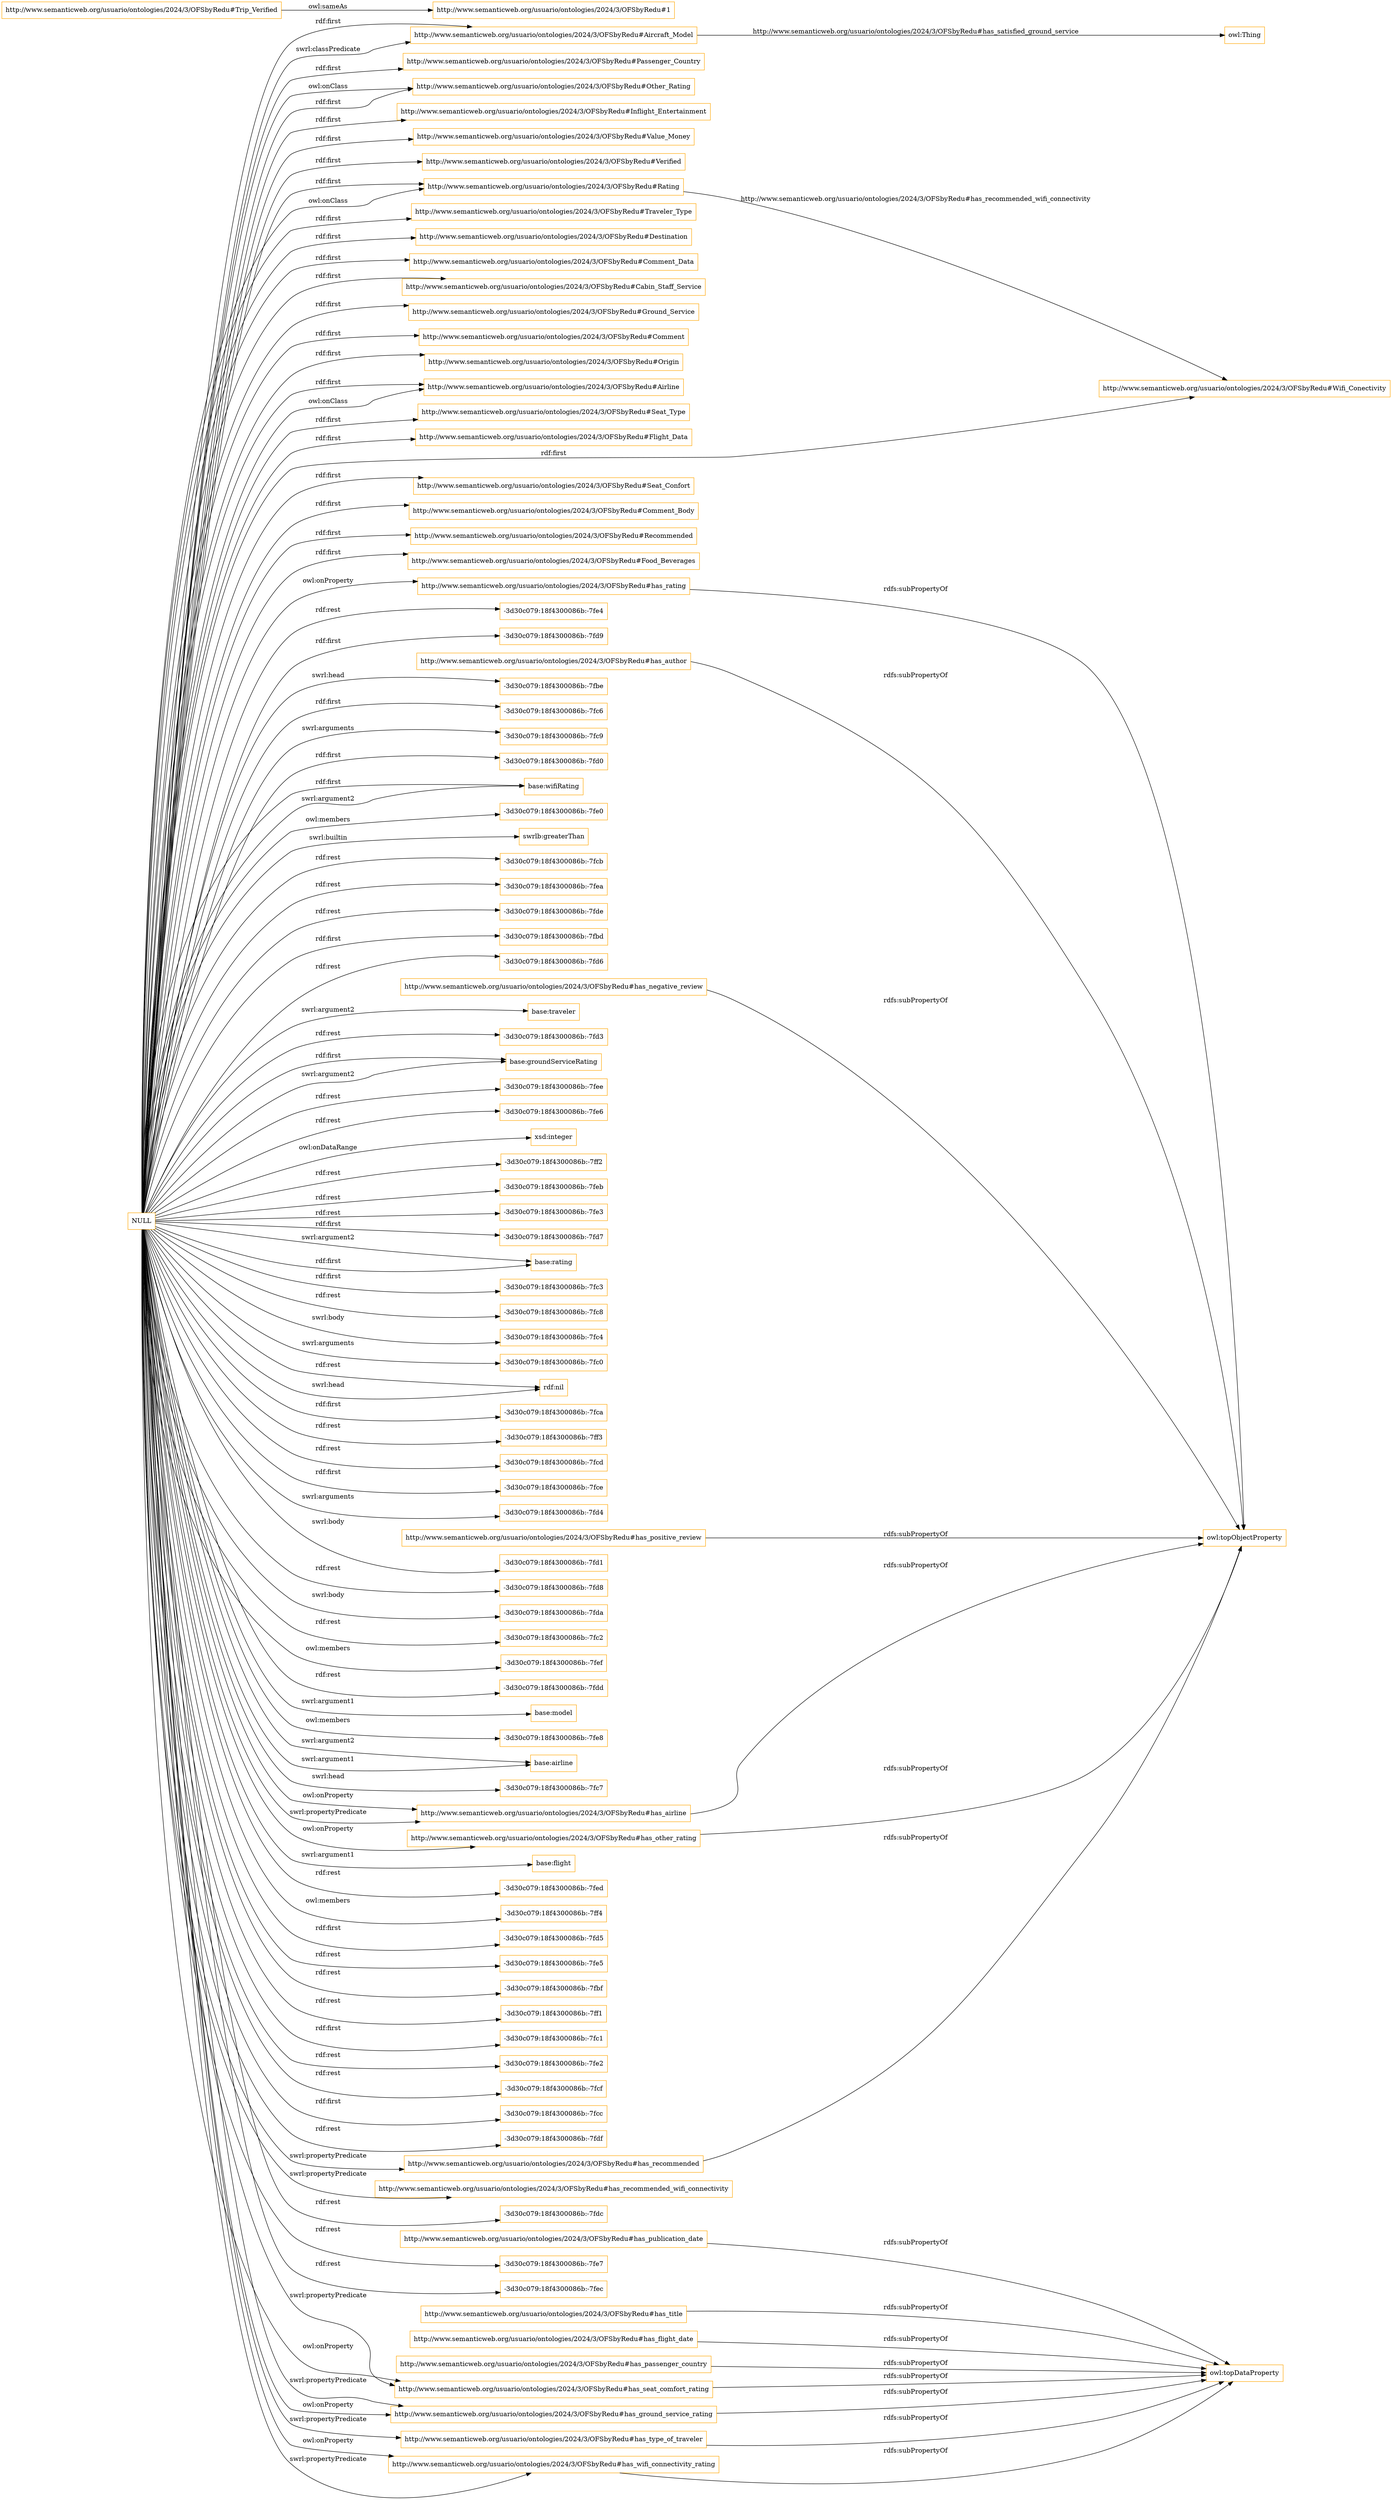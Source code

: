 digraph ar2dtool_diagram { 
rankdir=LR;
size="1501"
node [shape = rectangle, color="orange"]; "http://www.semanticweb.org/usuario/ontologies/2024/3/OFSbyRedu#Aircraft_Model" "http://www.semanticweb.org/usuario/ontologies/2024/3/OFSbyRedu#Passenger_Country" "http://www.semanticweb.org/usuario/ontologies/2024/3/OFSbyRedu#Other_Rating" "http://www.semanticweb.org/usuario/ontologies/2024/3/OFSbyRedu#Inflight_Entertainment" "http://www.semanticweb.org/usuario/ontologies/2024/3/OFSbyRedu#Value_Money" "http://www.semanticweb.org/usuario/ontologies/2024/3/OFSbyRedu#Verified" "http://www.semanticweb.org/usuario/ontologies/2024/3/OFSbyRedu#Rating" "http://www.semanticweb.org/usuario/ontologies/2024/3/OFSbyRedu#Traveler_Type" "http://www.semanticweb.org/usuario/ontologies/2024/3/OFSbyRedu#Destination" "http://www.semanticweb.org/usuario/ontologies/2024/3/OFSbyRedu#Comment_Data" "http://www.semanticweb.org/usuario/ontologies/2024/3/OFSbyRedu#Cabin_Staff_Service" "http://www.semanticweb.org/usuario/ontologies/2024/3/OFSbyRedu#Ground_Service" "http://www.semanticweb.org/usuario/ontologies/2024/3/OFSbyRedu#Comment" "http://www.semanticweb.org/usuario/ontologies/2024/3/OFSbyRedu#Origin" "http://www.semanticweb.org/usuario/ontologies/2024/3/OFSbyRedu#Airline" "http://www.semanticweb.org/usuario/ontologies/2024/3/OFSbyRedu#Seat_Type" "http://www.semanticweb.org/usuario/ontologies/2024/3/OFSbyRedu#Flight_Data" "http://www.semanticweb.org/usuario/ontologies/2024/3/OFSbyRedu#Wifi_Conectivity" "http://www.semanticweb.org/usuario/ontologies/2024/3/OFSbyRedu#Seat_Confort" "http://www.semanticweb.org/usuario/ontologies/2024/3/OFSbyRedu#Comment_Body" "http://www.semanticweb.org/usuario/ontologies/2024/3/OFSbyRedu#Recommended" "http://www.semanticweb.org/usuario/ontologies/2024/3/OFSbyRedu#Food_Beverages" ; /*classes style*/
	"http://www.semanticweb.org/usuario/ontologies/2024/3/OFSbyRedu#has_airline" -> "owl:topObjectProperty" [ label = "rdfs:subPropertyOf" ];
	"NULL" -> "-3d30c079:18f4300086b:-7fe4" [ label = "rdf:rest" ];
	"NULL" -> "http://www.semanticweb.org/usuario/ontologies/2024/3/OFSbyRedu#Ground_Service" [ label = "rdf:first" ];
	"NULL" -> "-3d30c079:18f4300086b:-7fd9" [ label = "rdf:first" ];
	"NULL" -> "http://www.semanticweb.org/usuario/ontologies/2024/3/OFSbyRedu#has_seat_comfort_rating" [ label = "owl:onProperty" ];
	"NULL" -> "-3d30c079:18f4300086b:-7fbe" [ label = "swrl:head" ];
	"NULL" -> "-3d30c079:18f4300086b:-7fc6" [ label = "rdf:first" ];
	"NULL" -> "-3d30c079:18f4300086b:-7fc9" [ label = "swrl:arguments" ];
	"NULL" -> "-3d30c079:18f4300086b:-7fd0" [ label = "rdf:first" ];
	"NULL" -> "http://www.semanticweb.org/usuario/ontologies/2024/3/OFSbyRedu#Rating" [ label = "rdf:first" ];
	"NULL" -> "base:wifiRating" [ label = "swrl:argument2" ];
	"NULL" -> "-3d30c079:18f4300086b:-7fe0" [ label = "owl:members" ];
	"NULL" -> "swrlb:greaterThan" [ label = "swrl:builtin" ];
	"NULL" -> "-3d30c079:18f4300086b:-7fcb" [ label = "rdf:rest" ];
	"NULL" -> "http://www.semanticweb.org/usuario/ontologies/2024/3/OFSbyRedu#Cabin_Staff_Service" [ label = "rdf:first" ];
	"NULL" -> "http://www.semanticweb.org/usuario/ontologies/2024/3/OFSbyRedu#has_airline" [ label = "swrl:propertyPredicate" ];
	"NULL" -> "-3d30c079:18f4300086b:-7fea" [ label = "rdf:rest" ];
	"NULL" -> "http://www.semanticweb.org/usuario/ontologies/2024/3/OFSbyRedu#Airline" [ label = "rdf:first" ];
	"NULL" -> "http://www.semanticweb.org/usuario/ontologies/2024/3/OFSbyRedu#Seat_Type" [ label = "rdf:first" ];
	"NULL" -> "-3d30c079:18f4300086b:-7fde" [ label = "rdf:rest" ];
	"NULL" -> "-3d30c079:18f4300086b:-7fbd" [ label = "rdf:first" ];
	"NULL" -> "http://www.semanticweb.org/usuario/ontologies/2024/3/OFSbyRedu#Traveler_Type" [ label = "rdf:first" ];
	"NULL" -> "-3d30c079:18f4300086b:-7fd6" [ label = "rdf:rest" ];
	"NULL" -> "http://www.semanticweb.org/usuario/ontologies/2024/3/OFSbyRedu#has_ground_service_rating" [ label = "swrl:propertyPredicate" ];
	"NULL" -> "http://www.semanticweb.org/usuario/ontologies/2024/3/OFSbyRedu#Comment_Body" [ label = "rdf:first" ];
	"NULL" -> "base:traveler" [ label = "swrl:argument2" ];
	"NULL" -> "http://www.semanticweb.org/usuario/ontologies/2024/3/OFSbyRedu#Food_Beverages" [ label = "rdf:first" ];
	"NULL" -> "-3d30c079:18f4300086b:-7fd3" [ label = "rdf:rest" ];
	"NULL" -> "base:groundServiceRating" [ label = "swrl:argument2" ];
	"NULL" -> "-3d30c079:18f4300086b:-7fee" [ label = "rdf:rest" ];
	"NULL" -> "-3d30c079:18f4300086b:-7fe6" [ label = "rdf:rest" ];
	"NULL" -> "http://www.semanticweb.org/usuario/ontologies/2024/3/OFSbyRedu#Recommended" [ label = "rdf:first" ];
	"NULL" -> "xsd:integer" [ label = "owl:onDataRange" ];
	"NULL" -> "-3d30c079:18f4300086b:-7ff2" [ label = "rdf:rest" ];
	"NULL" -> "http://www.semanticweb.org/usuario/ontologies/2024/3/OFSbyRedu#Value_Money" [ label = "rdf:first" ];
	"NULL" -> "http://www.semanticweb.org/usuario/ontologies/2024/3/OFSbyRedu#Aircraft_Model" [ label = "rdf:first" ];
	"NULL" -> "-3d30c079:18f4300086b:-7feb" [ label = "rdf:rest" ];
	"NULL" -> "-3d30c079:18f4300086b:-7fe3" [ label = "rdf:rest" ];
	"NULL" -> "-3d30c079:18f4300086b:-7fd7" [ label = "rdf:first" ];
	"NULL" -> "base:rating" [ label = "rdf:first" ];
	"NULL" -> "-3d30c079:18f4300086b:-7fc3" [ label = "rdf:first" ];
	"NULL" -> "http://www.semanticweb.org/usuario/ontologies/2024/3/OFSbyRedu#has_airline" [ label = "owl:onProperty" ];
	"NULL" -> "-3d30c079:18f4300086b:-7fc8" [ label = "rdf:rest" ];
	"NULL" -> "-3d30c079:18f4300086b:-7fc4" [ label = "swrl:body" ];
	"NULL" -> "-3d30c079:18f4300086b:-7fc0" [ label = "swrl:arguments" ];
	"NULL" -> "rdf:nil" [ label = "swrl:head" ];
	"NULL" -> "-3d30c079:18f4300086b:-7fca" [ label = "rdf:first" ];
	"NULL" -> "-3d30c079:18f4300086b:-7ff3" [ label = "rdf:rest" ];
	"NULL" -> "-3d30c079:18f4300086b:-7fcd" [ label = "rdf:rest" ];
	"NULL" -> "-3d30c079:18f4300086b:-7fce" [ label = "rdf:first" ];
	"NULL" -> "-3d30c079:18f4300086b:-7fd4" [ label = "swrl:arguments" ];
	"NULL" -> "http://www.semanticweb.org/usuario/ontologies/2024/3/OFSbyRedu#has_type_of_traveler" [ label = "swrl:propertyPredicate" ];
	"NULL" -> "-3d30c079:18f4300086b:-7fd1" [ label = "swrl:body" ];
	"NULL" -> "-3d30c079:18f4300086b:-7fd8" [ label = "rdf:rest" ];
	"NULL" -> "-3d30c079:18f4300086b:-7fda" [ label = "swrl:body" ];
	"NULL" -> "http://www.semanticweb.org/usuario/ontologies/2024/3/OFSbyRedu#Seat_Confort" [ label = "rdf:first" ];
	"NULL" -> "-3d30c079:18f4300086b:-7fc2" [ label = "rdf:rest" ];
	"NULL" -> "http://www.semanticweb.org/usuario/ontologies/2024/3/OFSbyRedu#Other_Rating" [ label = "owl:onClass" ];
	"NULL" -> "-3d30c079:18f4300086b:-7fef" [ label = "owl:members" ];
	"NULL" -> "rdf:nil" [ label = "rdf:rest" ];
	"NULL" -> "-3d30c079:18f4300086b:-7fdd" [ label = "rdf:rest" ];
	"NULL" -> "http://www.semanticweb.org/usuario/ontologies/2024/3/OFSbyRedu#Destination" [ label = "rdf:first" ];
	"NULL" -> "http://www.semanticweb.org/usuario/ontologies/2024/3/OFSbyRedu#Inflight_Entertainment" [ label = "rdf:first" ];
	"NULL" -> "http://www.semanticweb.org/usuario/ontologies/2024/3/OFSbyRedu#Aircraft_Model" [ label = "swrl:classPredicate" ];
	"NULL" -> "base:model" [ label = "swrl:argument1" ];
	"NULL" -> "http://www.semanticweb.org/usuario/ontologies/2024/3/OFSbyRedu#has_ground_service_rating" [ label = "owl:onProperty" ];
	"NULL" -> "-3d30c079:18f4300086b:-7fe8" [ label = "owl:members" ];
	"NULL" -> "base:airline" [ label = "swrl:argument1" ];
	"NULL" -> "-3d30c079:18f4300086b:-7fc7" [ label = "swrl:head" ];
	"NULL" -> "http://www.semanticweb.org/usuario/ontologies/2024/3/OFSbyRedu#has_wifi_connectivity_rating" [ label = "swrl:propertyPredicate" ];
	"NULL" -> "http://www.semanticweb.org/usuario/ontologies/2024/3/OFSbyRedu#has_other_rating" [ label = "owl:onProperty" ];
	"NULL" -> "base:flight" [ label = "swrl:argument1" ];
	"NULL" -> "-3d30c079:18f4300086b:-7fed" [ label = "rdf:rest" ];
	"NULL" -> "-3d30c079:18f4300086b:-7ff4" [ label = "owl:members" ];
	"NULL" -> "-3d30c079:18f4300086b:-7fd5" [ label = "rdf:first" ];
	"NULL" -> "-3d30c079:18f4300086b:-7fe5" [ label = "rdf:rest" ];
	"NULL" -> "-3d30c079:18f4300086b:-7fbf" [ label = "rdf:rest" ];
	"NULL" -> "http://www.semanticweb.org/usuario/ontologies/2024/3/OFSbyRedu#Comment" [ label = "rdf:first" ];
	"NULL" -> "http://www.semanticweb.org/usuario/ontologies/2024/3/OFSbyRedu#Wifi_Conectivity" [ label = "rdf:first" ];
	"NULL" -> "-3d30c079:18f4300086b:-7ff1" [ label = "rdf:rest" ];
	"NULL" -> "-3d30c079:18f4300086b:-7fc1" [ label = "rdf:first" ];
	"NULL" -> "-3d30c079:18f4300086b:-7fe2" [ label = "rdf:rest" ];
	"NULL" -> "base:airline" [ label = "swrl:argument2" ];
	"NULL" -> "-3d30c079:18f4300086b:-7fcf" [ label = "rdf:rest" ];
	"NULL" -> "-3d30c079:18f4300086b:-7fcc" [ label = "rdf:first" ];
	"NULL" -> "http://www.semanticweb.org/usuario/ontologies/2024/3/OFSbyRedu#Comment_Data" [ label = "rdf:first" ];
	"NULL" -> "http://www.semanticweb.org/usuario/ontologies/2024/3/OFSbyRedu#Airline" [ label = "owl:onClass" ];
	"NULL" -> "http://www.semanticweb.org/usuario/ontologies/2024/3/OFSbyRedu#has_wifi_connectivity_rating" [ label = "owl:onProperty" ];
	"NULL" -> "http://www.semanticweb.org/usuario/ontologies/2024/3/OFSbyRedu#Passenger_Country" [ label = "rdf:first" ];
	"NULL" -> "base:wifiRating" [ label = "rdf:first" ];
	"NULL" -> "http://www.semanticweb.org/usuario/ontologies/2024/3/OFSbyRedu#has_seat_comfort_rating" [ label = "swrl:propertyPredicate" ];
	"NULL" -> "-3d30c079:18f4300086b:-7fdf" [ label = "rdf:rest" ];
	"NULL" -> "base:groundServiceRating" [ label = "rdf:first" ];
	"NULL" -> "http://www.semanticweb.org/usuario/ontologies/2024/3/OFSbyRedu#has_recommended" [ label = "swrl:propertyPredicate" ];
	"NULL" -> "http://www.semanticweb.org/usuario/ontologies/2024/3/OFSbyRedu#has_recommended_wifi_connectivity" [ label = "swrl:propertyPredicate" ];
	"NULL" -> "-3d30c079:18f4300086b:-7fdc" [ label = "rdf:rest" ];
	"NULL" -> "base:rating" [ label = "swrl:argument2" ];
	"NULL" -> "http://www.semanticweb.org/usuario/ontologies/2024/3/OFSbyRedu#Rating" [ label = "owl:onClass" ];
	"NULL" -> "http://www.semanticweb.org/usuario/ontologies/2024/3/OFSbyRedu#has_rating" [ label = "owl:onProperty" ];
	"NULL" -> "-3d30c079:18f4300086b:-7fe7" [ label = "rdf:rest" ];
	"NULL" -> "http://www.semanticweb.org/usuario/ontologies/2024/3/OFSbyRedu#Verified" [ label = "rdf:first" ];
	"NULL" -> "http://www.semanticweb.org/usuario/ontologies/2024/3/OFSbyRedu#Origin" [ label = "rdf:first" ];
	"NULL" -> "http://www.semanticweb.org/usuario/ontologies/2024/3/OFSbyRedu#Flight_Data" [ label = "rdf:first" ];
	"NULL" -> "http://www.semanticweb.org/usuario/ontologies/2024/3/OFSbyRedu#Other_Rating" [ label = "rdf:first" ];
	"NULL" -> "-3d30c079:18f4300086b:-7fec" [ label = "rdf:rest" ];
	"http://www.semanticweb.org/usuario/ontologies/2024/3/OFSbyRedu#has_author" -> "owl:topObjectProperty" [ label = "rdfs:subPropertyOf" ];
	"http://www.semanticweb.org/usuario/ontologies/2024/3/OFSbyRedu#has_type_of_traveler" -> "owl:topDataProperty" [ label = "rdfs:subPropertyOf" ];
	"http://www.semanticweb.org/usuario/ontologies/2024/3/OFSbyRedu#has_recommended" -> "owl:topObjectProperty" [ label = "rdfs:subPropertyOf" ];
	"http://www.semanticweb.org/usuario/ontologies/2024/3/OFSbyRedu#has_seat_comfort_rating" -> "owl:topDataProperty" [ label = "rdfs:subPropertyOf" ];
	"http://www.semanticweb.org/usuario/ontologies/2024/3/OFSbyRedu#has_rating" -> "owl:topObjectProperty" [ label = "rdfs:subPropertyOf" ];
	"http://www.semanticweb.org/usuario/ontologies/2024/3/OFSbyRedu#has_flight_date" -> "owl:topDataProperty" [ label = "rdfs:subPropertyOf" ];
	"http://www.semanticweb.org/usuario/ontologies/2024/3/OFSbyRedu#has_passenger_country" -> "owl:topDataProperty" [ label = "rdfs:subPropertyOf" ];
	"http://www.semanticweb.org/usuario/ontologies/2024/3/OFSbyRedu#has_ground_service_rating" -> "owl:topDataProperty" [ label = "rdfs:subPropertyOf" ];
	"http://www.semanticweb.org/usuario/ontologies/2024/3/OFSbyRedu#has_negative_review" -> "owl:topObjectProperty" [ label = "rdfs:subPropertyOf" ];
	"http://www.semanticweb.org/usuario/ontologies/2024/3/OFSbyRedu#Trip_Verified" -> "http://www.semanticweb.org/usuario/ontologies/2024/3/OFSbyRedu#1" [ label = "owl:sameAs" ];
	"http://www.semanticweb.org/usuario/ontologies/2024/3/OFSbyRedu#has_publication_date" -> "owl:topDataProperty" [ label = "rdfs:subPropertyOf" ];
	"http://www.semanticweb.org/usuario/ontologies/2024/3/OFSbyRedu#has_wifi_connectivity_rating" -> "owl:topDataProperty" [ label = "rdfs:subPropertyOf" ];
	"http://www.semanticweb.org/usuario/ontologies/2024/3/OFSbyRedu#has_other_rating" -> "owl:topObjectProperty" [ label = "rdfs:subPropertyOf" ];
	"http://www.semanticweb.org/usuario/ontologies/2024/3/OFSbyRedu#has_positive_review" -> "owl:topObjectProperty" [ label = "rdfs:subPropertyOf" ];
	"http://www.semanticweb.org/usuario/ontologies/2024/3/OFSbyRedu#has_title" -> "owl:topDataProperty" [ label = "rdfs:subPropertyOf" ];
	"http://www.semanticweb.org/usuario/ontologies/2024/3/OFSbyRedu#Rating" -> "http://www.semanticweb.org/usuario/ontologies/2024/3/OFSbyRedu#Wifi_Conectivity" [ label = "http://www.semanticweb.org/usuario/ontologies/2024/3/OFSbyRedu#has_recommended_wifi_connectivity" ];
	"http://www.semanticweb.org/usuario/ontologies/2024/3/OFSbyRedu#Aircraft_Model" -> "owl:Thing" [ label = "http://www.semanticweb.org/usuario/ontologies/2024/3/OFSbyRedu#has_satisfied_ground_service" ];

}
